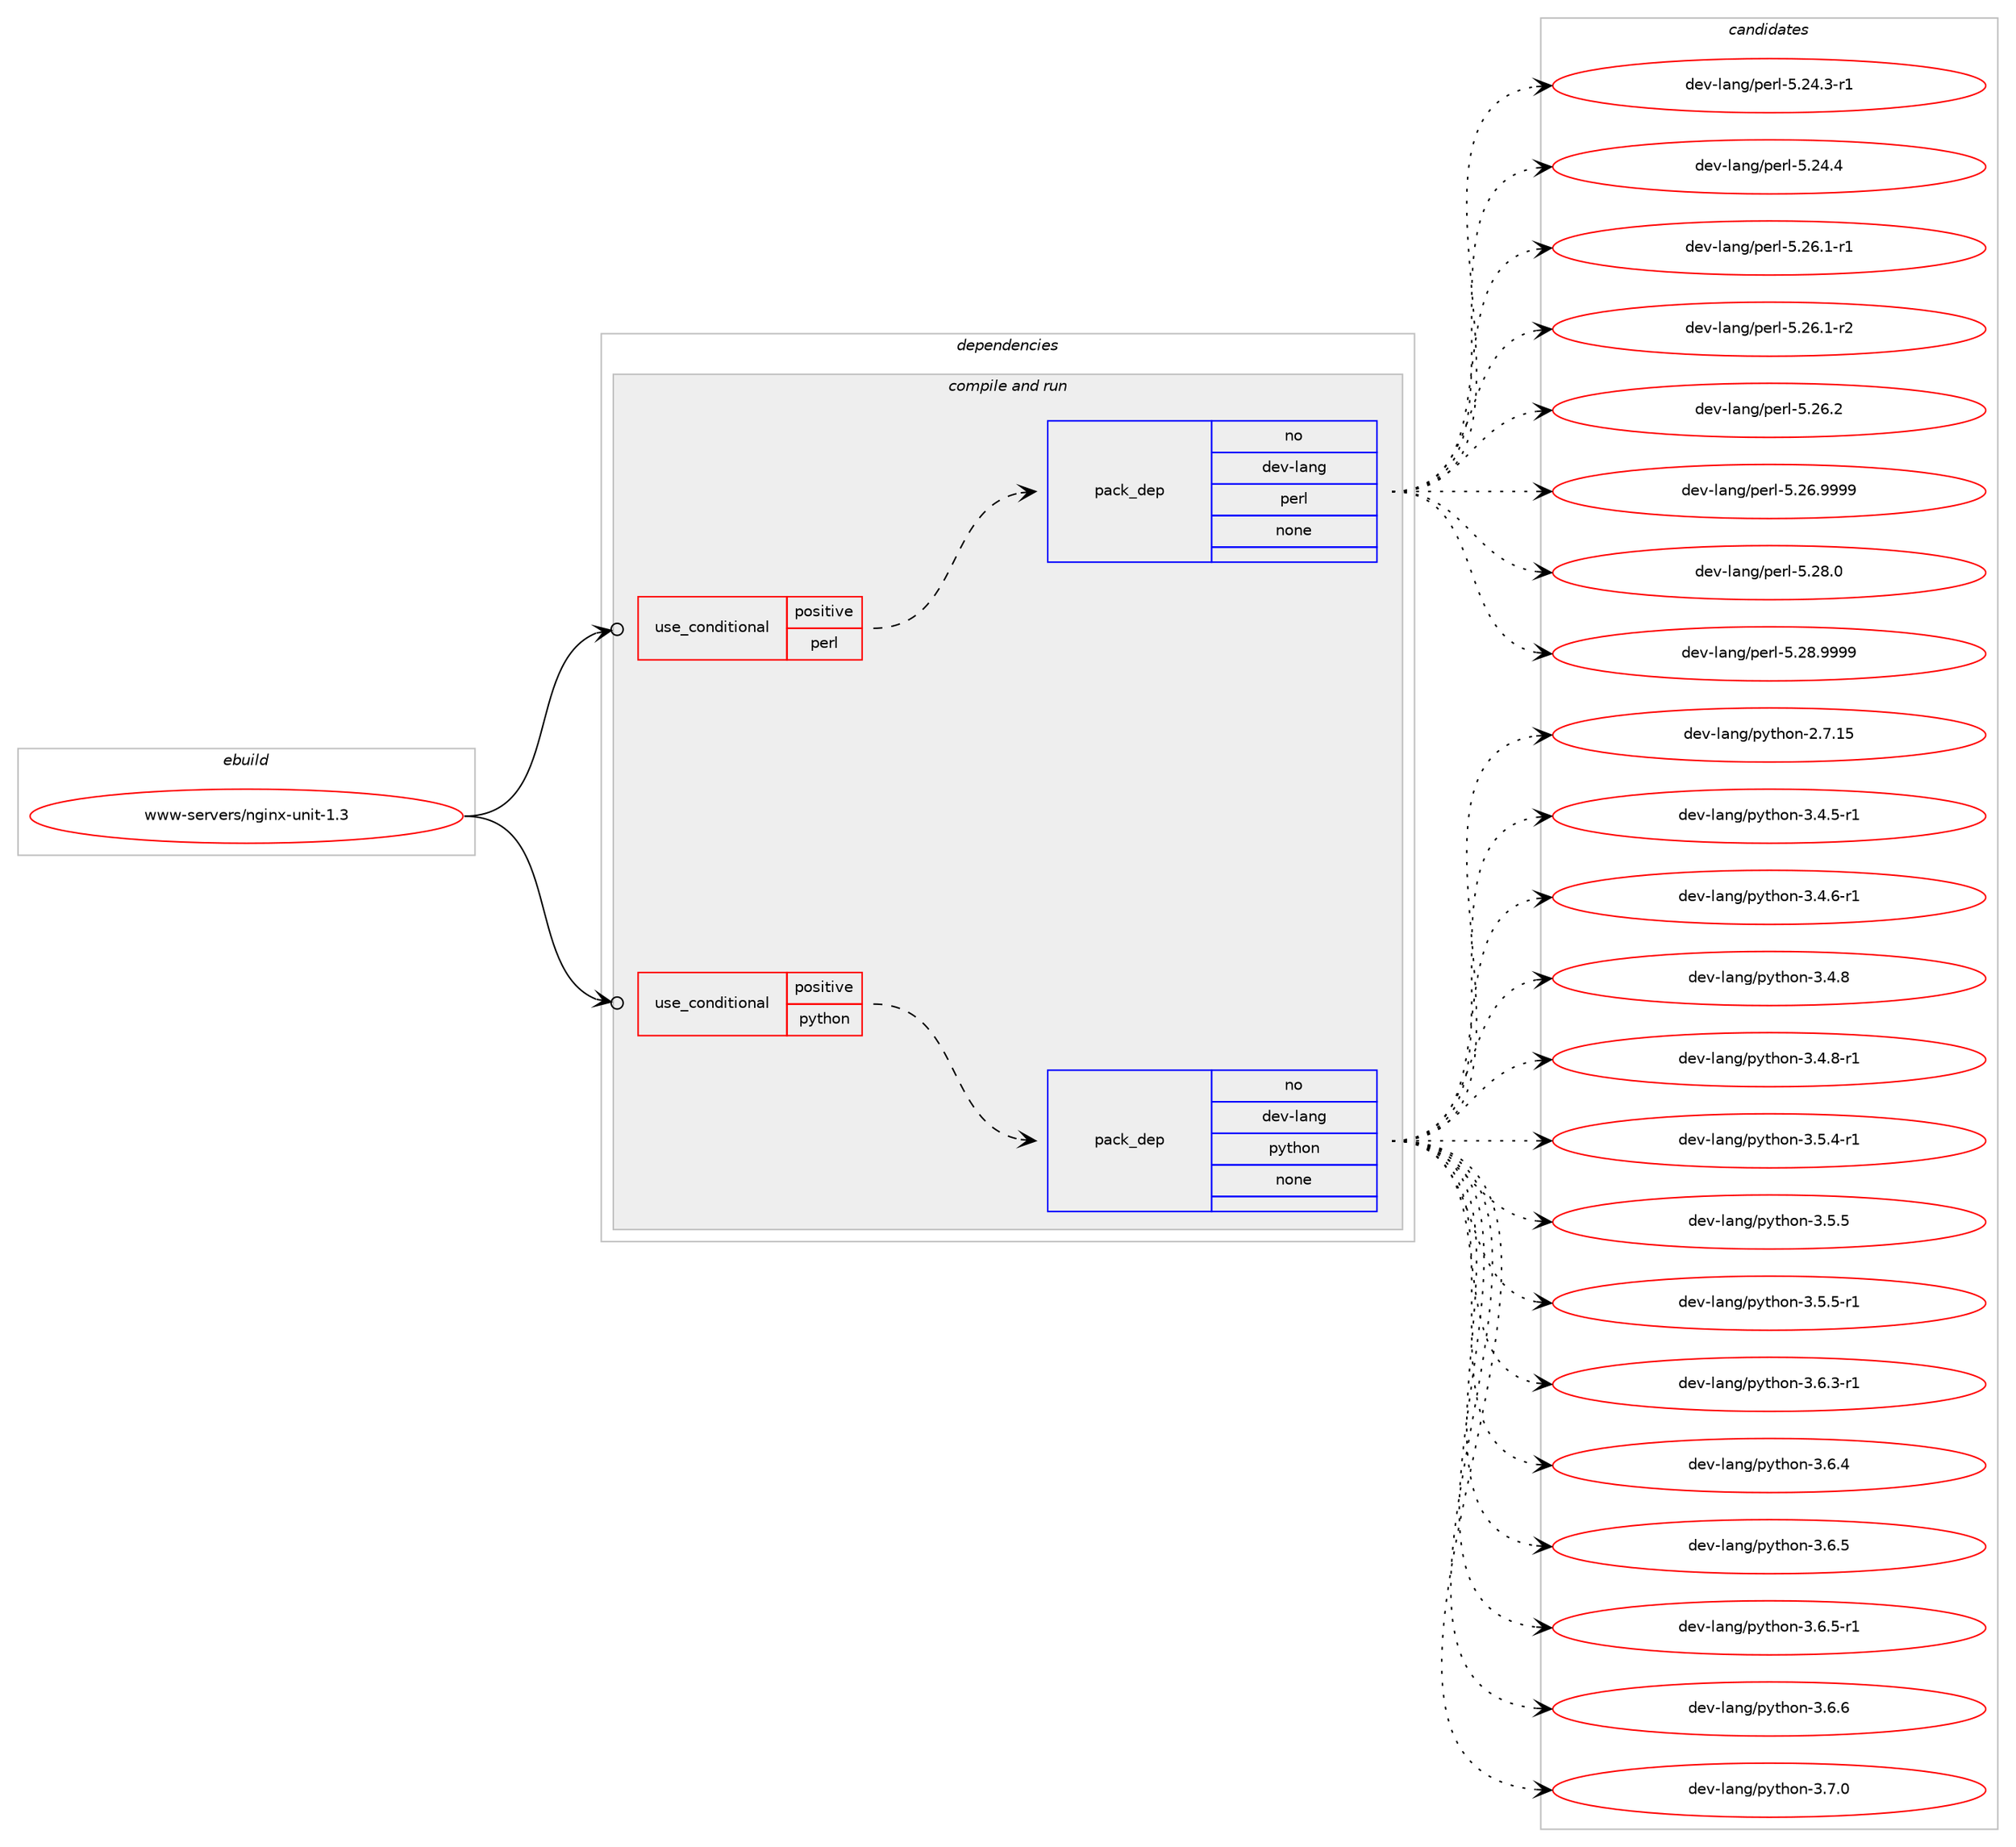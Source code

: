 digraph prolog {

# *************
# Graph options
# *************

newrank=true;
concentrate=true;
compound=true;
graph [rankdir=LR,fontname=Helvetica,fontsize=10,ranksep=1.5];#, ranksep=2.5, nodesep=0.2];
edge  [arrowhead=vee];
node  [fontname=Helvetica,fontsize=10];

# **********
# The ebuild
# **********

subgraph cluster_leftcol {
color=gray;
rank=same;
label=<<i>ebuild</i>>;
id [label="www-servers/nginx-unit-1.3", color=red, width=4, href="../www-servers/nginx-unit-1.3.svg"];
}

# ****************
# The dependencies
# ****************

subgraph cluster_midcol {
color=gray;
label=<<i>dependencies</i>>;
subgraph cluster_compile {
fillcolor="#eeeeee";
style=filled;
label=<<i>compile</i>>;
}
subgraph cluster_compileandrun {
fillcolor="#eeeeee";
style=filled;
label=<<i>compile and run</i>>;
subgraph cond1188 {
dependency7383 [label=<<TABLE BORDER="0" CELLBORDER="1" CELLSPACING="0" CELLPADDING="4"><TR><TD ROWSPAN="3" CELLPADDING="10">use_conditional</TD></TR><TR><TD>positive</TD></TR><TR><TD>perl</TD></TR></TABLE>>, shape=none, color=red];
subgraph pack6018 {
dependency7384 [label=<<TABLE BORDER="0" CELLBORDER="1" CELLSPACING="0" CELLPADDING="4" WIDTH="220"><TR><TD ROWSPAN="6" CELLPADDING="30">pack_dep</TD></TR><TR><TD WIDTH="110">no</TD></TR><TR><TD>dev-lang</TD></TR><TR><TD>perl</TD></TR><TR><TD>none</TD></TR><TR><TD></TD></TR></TABLE>>, shape=none, color=blue];
}
dependency7383:e -> dependency7384:w [weight=20,style="dashed",arrowhead="vee"];
}
id:e -> dependency7383:w [weight=20,style="solid",arrowhead="odotvee"];
subgraph cond1189 {
dependency7385 [label=<<TABLE BORDER="0" CELLBORDER="1" CELLSPACING="0" CELLPADDING="4"><TR><TD ROWSPAN="3" CELLPADDING="10">use_conditional</TD></TR><TR><TD>positive</TD></TR><TR><TD>python</TD></TR></TABLE>>, shape=none, color=red];
subgraph pack6019 {
dependency7386 [label=<<TABLE BORDER="0" CELLBORDER="1" CELLSPACING="0" CELLPADDING="4" WIDTH="220"><TR><TD ROWSPAN="6" CELLPADDING="30">pack_dep</TD></TR><TR><TD WIDTH="110">no</TD></TR><TR><TD>dev-lang</TD></TR><TR><TD>python</TD></TR><TR><TD>none</TD></TR><TR><TD></TD></TR></TABLE>>, shape=none, color=blue];
}
dependency7385:e -> dependency7386:w [weight=20,style="dashed",arrowhead="vee"];
}
id:e -> dependency7385:w [weight=20,style="solid",arrowhead="odotvee"];
}
subgraph cluster_run {
fillcolor="#eeeeee";
style=filled;
label=<<i>run</i>>;
}
}

# **************
# The candidates
# **************

subgraph cluster_choices {
rank=same;
color=gray;
label=<<i>candidates</i>>;

subgraph choice6018 {
color=black;
nodesep=1;
choice100101118451089711010347112101114108455346505246514511449 [label="dev-lang/perl-5.24.3-r1", color=red, width=4,href="../dev-lang/perl-5.24.3-r1.svg"];
choice10010111845108971101034711210111410845534650524652 [label="dev-lang/perl-5.24.4", color=red, width=4,href="../dev-lang/perl-5.24.4.svg"];
choice100101118451089711010347112101114108455346505446494511449 [label="dev-lang/perl-5.26.1-r1", color=red, width=4,href="../dev-lang/perl-5.26.1-r1.svg"];
choice100101118451089711010347112101114108455346505446494511450 [label="dev-lang/perl-5.26.1-r2", color=red, width=4,href="../dev-lang/perl-5.26.1-r2.svg"];
choice10010111845108971101034711210111410845534650544650 [label="dev-lang/perl-5.26.2", color=red, width=4,href="../dev-lang/perl-5.26.2.svg"];
choice10010111845108971101034711210111410845534650544657575757 [label="dev-lang/perl-5.26.9999", color=red, width=4,href="../dev-lang/perl-5.26.9999.svg"];
choice10010111845108971101034711210111410845534650564648 [label="dev-lang/perl-5.28.0", color=red, width=4,href="../dev-lang/perl-5.28.0.svg"];
choice10010111845108971101034711210111410845534650564657575757 [label="dev-lang/perl-5.28.9999", color=red, width=4,href="../dev-lang/perl-5.28.9999.svg"];
dependency7384:e -> choice100101118451089711010347112101114108455346505246514511449:w [style=dotted,weight="100"];
dependency7384:e -> choice10010111845108971101034711210111410845534650524652:w [style=dotted,weight="100"];
dependency7384:e -> choice100101118451089711010347112101114108455346505446494511449:w [style=dotted,weight="100"];
dependency7384:e -> choice100101118451089711010347112101114108455346505446494511450:w [style=dotted,weight="100"];
dependency7384:e -> choice10010111845108971101034711210111410845534650544650:w [style=dotted,weight="100"];
dependency7384:e -> choice10010111845108971101034711210111410845534650544657575757:w [style=dotted,weight="100"];
dependency7384:e -> choice10010111845108971101034711210111410845534650564648:w [style=dotted,weight="100"];
dependency7384:e -> choice10010111845108971101034711210111410845534650564657575757:w [style=dotted,weight="100"];
}
subgraph choice6019 {
color=black;
nodesep=1;
choice10010111845108971101034711212111610411111045504655464953 [label="dev-lang/python-2.7.15", color=red, width=4,href="../dev-lang/python-2.7.15.svg"];
choice1001011184510897110103471121211161041111104551465246534511449 [label="dev-lang/python-3.4.5-r1", color=red, width=4,href="../dev-lang/python-3.4.5-r1.svg"];
choice1001011184510897110103471121211161041111104551465246544511449 [label="dev-lang/python-3.4.6-r1", color=red, width=4,href="../dev-lang/python-3.4.6-r1.svg"];
choice100101118451089711010347112121116104111110455146524656 [label="dev-lang/python-3.4.8", color=red, width=4,href="../dev-lang/python-3.4.8.svg"];
choice1001011184510897110103471121211161041111104551465246564511449 [label="dev-lang/python-3.4.8-r1", color=red, width=4,href="../dev-lang/python-3.4.8-r1.svg"];
choice1001011184510897110103471121211161041111104551465346524511449 [label="dev-lang/python-3.5.4-r1", color=red, width=4,href="../dev-lang/python-3.5.4-r1.svg"];
choice100101118451089711010347112121116104111110455146534653 [label="dev-lang/python-3.5.5", color=red, width=4,href="../dev-lang/python-3.5.5.svg"];
choice1001011184510897110103471121211161041111104551465346534511449 [label="dev-lang/python-3.5.5-r1", color=red, width=4,href="../dev-lang/python-3.5.5-r1.svg"];
choice1001011184510897110103471121211161041111104551465446514511449 [label="dev-lang/python-3.6.3-r1", color=red, width=4,href="../dev-lang/python-3.6.3-r1.svg"];
choice100101118451089711010347112121116104111110455146544652 [label="dev-lang/python-3.6.4", color=red, width=4,href="../dev-lang/python-3.6.4.svg"];
choice100101118451089711010347112121116104111110455146544653 [label="dev-lang/python-3.6.5", color=red, width=4,href="../dev-lang/python-3.6.5.svg"];
choice1001011184510897110103471121211161041111104551465446534511449 [label="dev-lang/python-3.6.5-r1", color=red, width=4,href="../dev-lang/python-3.6.5-r1.svg"];
choice100101118451089711010347112121116104111110455146544654 [label="dev-lang/python-3.6.6", color=red, width=4,href="../dev-lang/python-3.6.6.svg"];
choice100101118451089711010347112121116104111110455146554648 [label="dev-lang/python-3.7.0", color=red, width=4,href="../dev-lang/python-3.7.0.svg"];
dependency7386:e -> choice10010111845108971101034711212111610411111045504655464953:w [style=dotted,weight="100"];
dependency7386:e -> choice1001011184510897110103471121211161041111104551465246534511449:w [style=dotted,weight="100"];
dependency7386:e -> choice1001011184510897110103471121211161041111104551465246544511449:w [style=dotted,weight="100"];
dependency7386:e -> choice100101118451089711010347112121116104111110455146524656:w [style=dotted,weight="100"];
dependency7386:e -> choice1001011184510897110103471121211161041111104551465246564511449:w [style=dotted,weight="100"];
dependency7386:e -> choice1001011184510897110103471121211161041111104551465346524511449:w [style=dotted,weight="100"];
dependency7386:e -> choice100101118451089711010347112121116104111110455146534653:w [style=dotted,weight="100"];
dependency7386:e -> choice1001011184510897110103471121211161041111104551465346534511449:w [style=dotted,weight="100"];
dependency7386:e -> choice1001011184510897110103471121211161041111104551465446514511449:w [style=dotted,weight="100"];
dependency7386:e -> choice100101118451089711010347112121116104111110455146544652:w [style=dotted,weight="100"];
dependency7386:e -> choice100101118451089711010347112121116104111110455146544653:w [style=dotted,weight="100"];
dependency7386:e -> choice1001011184510897110103471121211161041111104551465446534511449:w [style=dotted,weight="100"];
dependency7386:e -> choice100101118451089711010347112121116104111110455146544654:w [style=dotted,weight="100"];
dependency7386:e -> choice100101118451089711010347112121116104111110455146554648:w [style=dotted,weight="100"];
}
}

}
